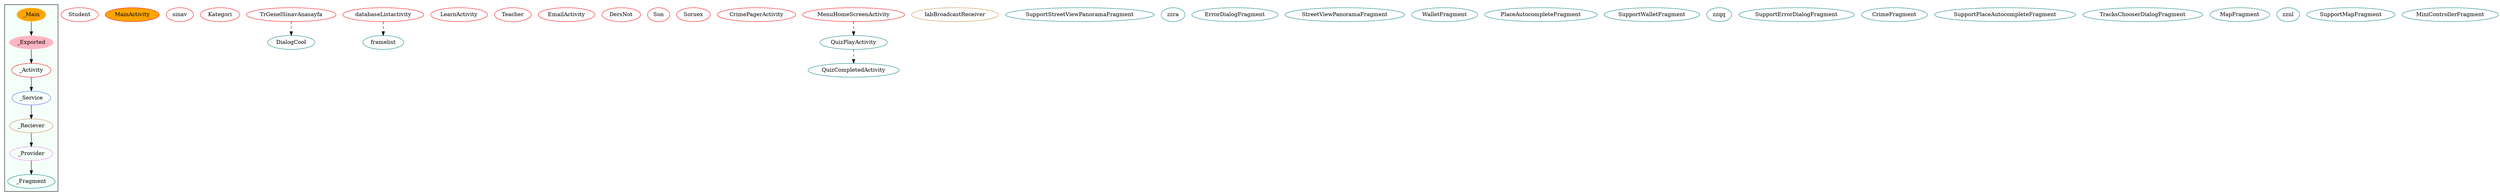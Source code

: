 digraph G {
subgraph cluster_legend{ 
bgcolor=mintcream;
_Activity[color = red];
_Service[color = royalblue];
_Provider[color = violet];
_Reciever[color = peru];
_Fragment[color = teal];
_Main[style=filled, fillcolor=orange, color = mintcream];
_Exported[style=filled, fillcolor=lightpink, color = mintcream];
_Main -> _Exported -> _Activity -> _Service -> _Reciever -> _Provider -> _Fragment; 
}
Student[color = red];
MainActivity[style=filled, fillcolor=orange, color = red];
sinav[color = red];
Kategori[color = red];
TrGenelSinavAnasayfa[color = red];
databaseListactivity[color = red];
LearnActivity[color = red];
Teacher[color = red];
EmailActivity[color = red];
DersNot[color = red];
Son[color = red];
Soruex[color = red];
CrimePagerActivity[color = red];
MenuHomeScreenActivity[color = red];
IabBroadcastReceiver[color = peru];
framelist[color = teal];
SupportStreetViewPanoramaFragment[color = teal];
zzra[color = teal];
ErrorDialogFragment[color = teal];
StreetViewPanoramaFragment[color = teal];
QuizPlayActivity[color = teal];
QuizCompletedActivity[color = teal];
WalletFragment[color = teal];
DialogCool[color = teal];
PlaceAutocompleteFragment[color = teal];
SupportWalletFragment[color = teal];
zzqq[color = teal];
SupportErrorDialogFragment[color = teal];
CrimeFragment[color = teal];
SupportPlaceAutocompleteFragment[color = teal];
TracksChooserDialogFragment[color = teal];
MapFragment[color = teal];
zznl[color = teal];
SupportMapFragment[color = teal];
MiniControllerFragment[color = teal];
QuizPlayActivity->QuizCompletedActivity[style = dashed];
MenuHomeScreenActivity->QuizPlayActivity[style = dashed];
TrGenelSinavAnasayfa->DialogCool[style = dashed];
databaseListactivity->framelist[style = dashed];
}
